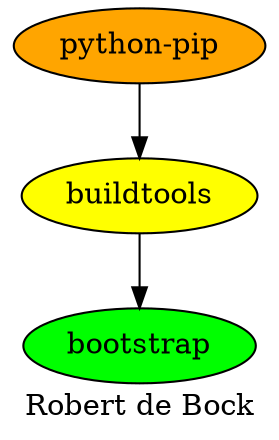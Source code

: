 digraph PhiloDilemma {
  label = "Robert de Bock" ;
  overlap=false
  {
    bootstrap [fillcolor=green style=filled]
    buildtools [fillcolor=yellow style=filled]
    "python-pip" [fillcolor=orange style=filled]
  }
  buildtools -> bootstrap
  "python-pip" -> buildtools
}
